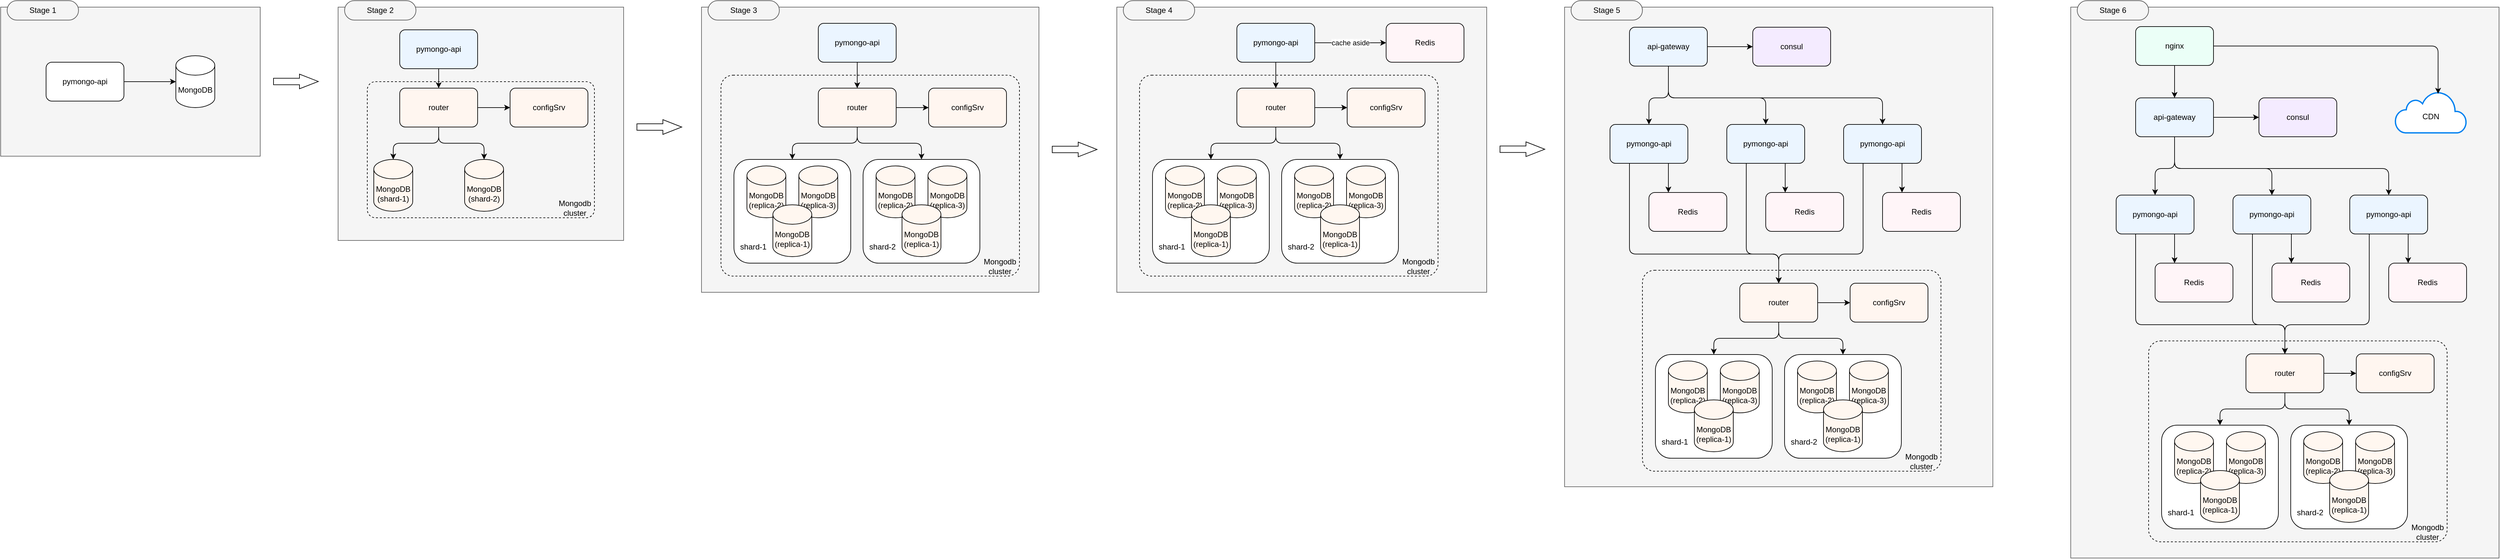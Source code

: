 <mxfile version="24.7.8">
  <diagram name="Page-1" id="-H_mtQnk-PTXWXPvYvuk">
    <mxGraphModel dx="2963" dy="1537" grid="1" gridSize="10" guides="1" tooltips="1" connect="1" arrows="1" fold="1" page="1" pageScale="1" pageWidth="1169" pageHeight="827" background="none" math="0" shadow="0">
      <root>
        <mxCell id="0" />
        <mxCell id="1" parent="0" />
        <mxCell id="tmj8_fCh5YOXHZqbkr7x-245" value="" style="rounded=0;whiteSpace=wrap;html=1;fillColor=#f5f5f5;strokeColor=#666666;fontColor=#333333;" vertex="1" parent="1">
          <mxGeometry x="2490" y="40" width="660" height="740" as="geometry" />
        </mxCell>
        <mxCell id="tmj8_fCh5YOXHZqbkr7x-21" value="" style="rounded=0;whiteSpace=wrap;html=1;fillColor=#f5f5f5;strokeColor=#666666;fontColor=#333333;" vertex="1" parent="1">
          <mxGeometry x="600" y="40" width="440" height="360" as="geometry" />
        </mxCell>
        <mxCell id="tmj8_fCh5YOXHZqbkr7x-121" value="" style="rounded=1;whiteSpace=wrap;html=1;fillColor=none;arcSize=6;dashed=1;" vertex="1" parent="1">
          <mxGeometry x="645" y="155" width="350" height="210" as="geometry" />
        </mxCell>
        <mxCell id="tmj8_fCh5YOXHZqbkr7x-106" value="" style="rounded=0;whiteSpace=wrap;html=1;fillColor=#f5f5f5;strokeColor=#666666;fontColor=#333333;" vertex="1" parent="1">
          <mxGeometry x="1800" y="40" width="570" height="440" as="geometry" />
        </mxCell>
        <mxCell id="tmj8_fCh5YOXHZqbkr7x-26" value="" style="rounded=0;whiteSpace=wrap;html=1;fillColor=#f5f5f5;strokeColor=#666666;fontColor=#333333;" vertex="1" parent="1">
          <mxGeometry x="1160" y="40" width="520" height="440" as="geometry" />
        </mxCell>
        <mxCell id="tmj8_fCh5YOXHZqbkr7x-22" value="Stage 2" style="rounded=1;whiteSpace=wrap;html=1;arcSize=50;fillColor=#f5f5f5;strokeColor=#595959;" vertex="1" parent="1">
          <mxGeometry x="610" y="30" width="110" height="30" as="geometry" />
        </mxCell>
        <mxCell id="tmj8_fCh5YOXHZqbkr7x-2" value="" style="rounded=0;whiteSpace=wrap;html=1;fillColor=#f5f5f5;strokeColor=#666666;fontColor=#333333;" vertex="1" parent="1">
          <mxGeometry x="80" y="40" width="400" height="230" as="geometry" />
        </mxCell>
        <mxCell id="tmj8_fCh5YOXHZqbkr7x-4" value="Stage 1" style="rounded=1;whiteSpace=wrap;html=1;arcSize=50;fillColor=#f5f5f5;strokeColor=#595959;" vertex="1" parent="1">
          <mxGeometry x="90" y="30" width="110" height="30" as="geometry" />
        </mxCell>
        <mxCell id="zA23MoTUsTF4_91t8viU-2" value="MongoDB" style="shape=cylinder3;whiteSpace=wrap;html=1;boundedLbl=1;backgroundOutline=1;size=15;" parent="1" vertex="1">
          <mxGeometry x="350" y="115" width="60" height="80" as="geometry" />
        </mxCell>
        <mxCell id="zA23MoTUsTF4_91t8viU-3" value="pymongo-api" style="rounded=1;whiteSpace=wrap;html=1;" parent="1" vertex="1">
          <mxGeometry x="150" y="125" width="120" height="60" as="geometry" />
        </mxCell>
        <mxCell id="zA23MoTUsTF4_91t8viU-4" style="edgeStyle=orthogonalEdgeStyle;rounded=0;orthogonalLoop=1;jettySize=auto;html=1;exitX=1;exitY=0.5;exitDx=0;exitDy=0;entryX=0;entryY=0.5;entryDx=0;entryDy=0;entryPerimeter=0;" parent="1" source="zA23MoTUsTF4_91t8viU-3" target="zA23MoTUsTF4_91t8viU-2" edge="1">
          <mxGeometry relative="1" as="geometry" />
        </mxCell>
        <mxCell id="tmj8_fCh5YOXHZqbkr7x-11" style="edgeStyle=orthogonalEdgeStyle;rounded=0;orthogonalLoop=1;jettySize=auto;html=1;exitX=1;exitY=0.5;exitDx=0;exitDy=0;entryX=0;entryY=0.5;entryDx=0;entryDy=0;entryPerimeter=0;" edge="1" parent="1" target="tmj8_fCh5YOXHZqbkr7x-9">
          <mxGeometry relative="1" as="geometry">
            <mxPoint x="780" y="165" as="sourcePoint" />
          </mxGeometry>
        </mxCell>
        <mxCell id="tmj8_fCh5YOXHZqbkr7x-12" value="" style="shape=flexArrow;endArrow=classic;html=1;rounded=0;endWidth=11.667;endSize=9.333;" edge="1" parent="1">
          <mxGeometry width="50" height="50" relative="1" as="geometry">
            <mxPoint x="500" y="154.69" as="sourcePoint" />
            <mxPoint x="570" y="154.69" as="targetPoint" />
          </mxGeometry>
        </mxCell>
        <mxCell id="tmj8_fCh5YOXHZqbkr7x-13" value="MongoDB (shard-1)" style="shape=cylinder3;whiteSpace=wrap;html=1;boundedLbl=1;backgroundOutline=1;size=15;fillColor=#fff7f0;" vertex="1" parent="1">
          <mxGeometry x="655" y="275" width="60" height="80" as="geometry" />
        </mxCell>
        <mxCell id="tmj8_fCh5YOXHZqbkr7x-18" style="edgeStyle=orthogonalEdgeStyle;rounded=0;orthogonalLoop=1;jettySize=auto;html=1;" edge="1" parent="1" source="tmj8_fCh5YOXHZqbkr7x-14">
          <mxGeometry relative="1" as="geometry">
            <mxPoint x="820.03" y="120" as="targetPoint" />
          </mxGeometry>
        </mxCell>
        <mxCell id="tmj8_fCh5YOXHZqbkr7x-15" value="MongoDB (shard-2)" style="shape=cylinder3;whiteSpace=wrap;html=1;boundedLbl=1;backgroundOutline=1;size=15;fillColor=#fff7f0;" vertex="1" parent="1">
          <mxGeometry x="795" y="275" width="60" height="80" as="geometry" />
        </mxCell>
        <mxCell id="tmj8_fCh5YOXHZqbkr7x-19" style="edgeStyle=orthogonalEdgeStyle;rounded=1;orthogonalLoop=1;jettySize=auto;html=1;curved=0;exitX=0.5;exitY=1;exitDx=0;exitDy=0;" edge="1" parent="1" source="tmj8_fCh5YOXHZqbkr7x-117" target="tmj8_fCh5YOXHZqbkr7x-13">
          <mxGeometry relative="1" as="geometry">
            <mxPoint x="755" y="225" as="sourcePoint" />
          </mxGeometry>
        </mxCell>
        <mxCell id="tmj8_fCh5YOXHZqbkr7x-20" style="edgeStyle=orthogonalEdgeStyle;rounded=1;orthogonalLoop=1;jettySize=auto;html=1;entryX=0.5;entryY=0;entryDx=0;entryDy=0;entryPerimeter=0;curved=0;exitX=0.5;exitY=1;exitDx=0;exitDy=0;" edge="1" parent="1" source="tmj8_fCh5YOXHZqbkr7x-117" target="tmj8_fCh5YOXHZqbkr7x-15">
          <mxGeometry relative="1" as="geometry">
            <mxPoint x="755" y="225" as="sourcePoint" />
          </mxGeometry>
        </mxCell>
        <mxCell id="tmj8_fCh5YOXHZqbkr7x-25" style="edgeStyle=orthogonalEdgeStyle;rounded=0;orthogonalLoop=1;jettySize=auto;html=1;exitX=1;exitY=0.5;exitDx=0;exitDy=0;entryX=0;entryY=0.5;entryDx=0;entryDy=0;entryPerimeter=0;" edge="1" parent="1" target="tmj8_fCh5YOXHZqbkr7x-23">
          <mxGeometry relative="1" as="geometry">
            <mxPoint x="325" y="385" as="sourcePoint" />
          </mxGeometry>
        </mxCell>
        <mxCell id="tmj8_fCh5YOXHZqbkr7x-27" value="Stage 3" style="rounded=1;whiteSpace=wrap;html=1;arcSize=50;fillColor=#f5f5f5;strokeColor=#595959;" vertex="1" parent="1">
          <mxGeometry x="1170" y="30" width="110" height="30" as="geometry" />
        </mxCell>
        <mxCell id="tmj8_fCh5YOXHZqbkr7x-35" value="" style="shape=flexArrow;endArrow=classic;html=1;rounded=0;endWidth=11.667;endSize=9.333;" edge="1" parent="1">
          <mxGeometry width="50" height="50" relative="1" as="geometry">
            <mxPoint x="1060" y="225" as="sourcePoint" />
            <mxPoint x="1130" y="225" as="targetPoint" />
          </mxGeometry>
        </mxCell>
        <mxCell id="tmj8_fCh5YOXHZqbkr7x-46" value="Stage 4" style="rounded=1;whiteSpace=wrap;html=1;arcSize=50;fillColor=#f5f5f5;strokeColor=#595959;" vertex="1" parent="1">
          <mxGeometry x="1810" y="30" width="110" height="30" as="geometry" />
        </mxCell>
        <mxCell id="tmj8_fCh5YOXHZqbkr7x-58" value="" style="shape=flexArrow;endArrow=classic;html=1;rounded=0;endWidth=11.667;endSize=9.333;" edge="1" parent="1">
          <mxGeometry width="50" height="50" relative="1" as="geometry">
            <mxPoint x="1700" y="259.6" as="sourcePoint" />
            <mxPoint x="1770" y="259.6" as="targetPoint" />
          </mxGeometry>
        </mxCell>
        <mxCell id="tmj8_fCh5YOXHZqbkr7x-119" style="edgeStyle=orthogonalEdgeStyle;rounded=0;orthogonalLoop=1;jettySize=auto;html=1;entryX=0.5;entryY=0;entryDx=0;entryDy=0;" edge="1" parent="1" source="tmj8_fCh5YOXHZqbkr7x-114" target="tmj8_fCh5YOXHZqbkr7x-117">
          <mxGeometry relative="1" as="geometry" />
        </mxCell>
        <mxCell id="tmj8_fCh5YOXHZqbkr7x-114" value="pymongo-api" style="rounded=1;whiteSpace=wrap;html=1;fillColor=#ebf5ff;arcSize=14;" vertex="1" parent="1">
          <mxGeometry x="695" y="75" width="120" height="60" as="geometry" />
        </mxCell>
        <mxCell id="tmj8_fCh5YOXHZqbkr7x-120" style="edgeStyle=orthogonalEdgeStyle;rounded=0;orthogonalLoop=1;jettySize=auto;html=1;entryX=0;entryY=0.5;entryDx=0;entryDy=0;" edge="1" parent="1" source="tmj8_fCh5YOXHZqbkr7x-117" target="tmj8_fCh5YOXHZqbkr7x-118">
          <mxGeometry relative="1" as="geometry" />
        </mxCell>
        <mxCell id="tmj8_fCh5YOXHZqbkr7x-117" value="router" style="rounded=1;whiteSpace=wrap;html=1;fillColor=#fff6f0;arcSize=14;" vertex="1" parent="1">
          <mxGeometry x="695" y="165" width="120" height="60" as="geometry" />
        </mxCell>
        <mxCell id="tmj8_fCh5YOXHZqbkr7x-118" value="configSrv" style="rounded=1;whiteSpace=wrap;html=1;fillColor=#fff6f0;arcSize=14;" vertex="1" parent="1">
          <mxGeometry x="865" y="165" width="120" height="60" as="geometry" />
        </mxCell>
        <mxCell id="tmj8_fCh5YOXHZqbkr7x-122" value="Mongodb cluster" style="text;html=1;align=center;verticalAlign=middle;whiteSpace=wrap;rounded=0;" vertex="1" parent="1">
          <mxGeometry x="935" y="335" width="60" height="30" as="geometry" />
        </mxCell>
        <mxCell id="tmj8_fCh5YOXHZqbkr7x-123" value="" style="rounded=1;whiteSpace=wrap;html=1;fillColor=none;arcSize=6;dashed=1;" vertex="1" parent="1">
          <mxGeometry x="1190" y="145" width="460" height="310" as="geometry" />
        </mxCell>
        <mxCell id="tmj8_fCh5YOXHZqbkr7x-126" style="edgeStyle=orthogonalEdgeStyle;rounded=1;orthogonalLoop=1;jettySize=auto;html=1;curved=0;exitX=0.5;exitY=1;exitDx=0;exitDy=0;entryX=0.5;entryY=0;entryDx=0;entryDy=0;" edge="1" parent="1" source="tmj8_fCh5YOXHZqbkr7x-131" target="tmj8_fCh5YOXHZqbkr7x-163">
          <mxGeometry relative="1" as="geometry">
            <mxPoint x="1400" y="225" as="sourcePoint" />
            <mxPoint x="1330.04" y="275" as="targetPoint" />
          </mxGeometry>
        </mxCell>
        <mxCell id="tmj8_fCh5YOXHZqbkr7x-127" style="edgeStyle=orthogonalEdgeStyle;rounded=1;orthogonalLoop=1;jettySize=auto;html=1;entryX=0.5;entryY=0;entryDx=0;entryDy=0;curved=0;exitX=0.5;exitY=1;exitDx=0;exitDy=0;" edge="1" parent="1" source="tmj8_fCh5YOXHZqbkr7x-131" target="tmj8_fCh5YOXHZqbkr7x-157">
          <mxGeometry relative="1" as="geometry">
            <mxPoint x="1400" y="225" as="sourcePoint" />
            <mxPoint x="1470" y="275" as="targetPoint" />
          </mxGeometry>
        </mxCell>
        <mxCell id="tmj8_fCh5YOXHZqbkr7x-128" style="edgeStyle=orthogonalEdgeStyle;rounded=0;orthogonalLoop=1;jettySize=auto;html=1;entryX=0.5;entryY=0;entryDx=0;entryDy=0;" edge="1" parent="1" source="tmj8_fCh5YOXHZqbkr7x-129" target="tmj8_fCh5YOXHZqbkr7x-131">
          <mxGeometry relative="1" as="geometry" />
        </mxCell>
        <mxCell id="tmj8_fCh5YOXHZqbkr7x-129" value="pymongo-api" style="rounded=1;whiteSpace=wrap;html=1;fillColor=#ebf5ff;arcSize=14;" vertex="1" parent="1">
          <mxGeometry x="1340" y="65" width="120" height="60" as="geometry" />
        </mxCell>
        <mxCell id="tmj8_fCh5YOXHZqbkr7x-130" style="edgeStyle=orthogonalEdgeStyle;rounded=0;orthogonalLoop=1;jettySize=auto;html=1;entryX=0;entryY=0.5;entryDx=0;entryDy=0;" edge="1" parent="1" source="tmj8_fCh5YOXHZqbkr7x-131" target="tmj8_fCh5YOXHZqbkr7x-132">
          <mxGeometry relative="1" as="geometry" />
        </mxCell>
        <mxCell id="tmj8_fCh5YOXHZqbkr7x-131" value="router" style="rounded=1;whiteSpace=wrap;html=1;fillColor=#fff6f0;arcSize=14;" vertex="1" parent="1">
          <mxGeometry x="1340" y="165" width="120" height="60" as="geometry" />
        </mxCell>
        <mxCell id="tmj8_fCh5YOXHZqbkr7x-132" value="configSrv" style="rounded=1;whiteSpace=wrap;html=1;fillColor=#fff6f0;arcSize=14;" vertex="1" parent="1">
          <mxGeometry x="1510" y="165" width="120" height="60" as="geometry" />
        </mxCell>
        <mxCell id="tmj8_fCh5YOXHZqbkr7x-133" value="Mongodb cluster" style="text;html=1;align=center;verticalAlign=middle;whiteSpace=wrap;rounded=0;" vertex="1" parent="1">
          <mxGeometry x="1590" y="425" width="60" height="30" as="geometry" />
        </mxCell>
        <mxCell id="tmj8_fCh5YOXHZqbkr7x-156" value="" style="group" vertex="1" connectable="0" parent="1">
          <mxGeometry x="1409" y="275" width="180" height="160" as="geometry" />
        </mxCell>
        <mxCell id="tmj8_fCh5YOXHZqbkr7x-157" value="" style="rounded=1;whiteSpace=wrap;html=1;" vertex="1" parent="tmj8_fCh5YOXHZqbkr7x-156">
          <mxGeometry width="180" height="160" as="geometry" />
        </mxCell>
        <mxCell id="tmj8_fCh5YOXHZqbkr7x-158" value="MongoDB&lt;div&gt;(replica-3)&lt;/div&gt;" style="shape=cylinder3;whiteSpace=wrap;html=1;boundedLbl=1;backgroundOutline=1;size=15;fillColor=#fff7f0;" vertex="1" parent="tmj8_fCh5YOXHZqbkr7x-156">
          <mxGeometry x="100" y="10" width="60" height="80" as="geometry" />
        </mxCell>
        <mxCell id="tmj8_fCh5YOXHZqbkr7x-159" value="MongoDB&lt;div&gt;(replica-2)&lt;/div&gt;" style="shape=cylinder3;whiteSpace=wrap;html=1;boundedLbl=1;backgroundOutline=1;size=15;fillColor=#fff7f0;" vertex="1" parent="tmj8_fCh5YOXHZqbkr7x-156">
          <mxGeometry x="20" y="10" width="60" height="80" as="geometry" />
        </mxCell>
        <mxCell id="tmj8_fCh5YOXHZqbkr7x-160" value="MongoDB&lt;div&gt;(replica-1)&lt;/div&gt;" style="shape=cylinder3;whiteSpace=wrap;html=1;boundedLbl=1;backgroundOutline=1;size=15;fillColor=#fff7f0;" vertex="1" parent="tmj8_fCh5YOXHZqbkr7x-156">
          <mxGeometry x="60" y="70" width="60" height="80" as="geometry" />
        </mxCell>
        <mxCell id="tmj8_fCh5YOXHZqbkr7x-161" value="shard-2" style="text;html=1;align=center;verticalAlign=middle;whiteSpace=wrap;rounded=0;" vertex="1" parent="tmj8_fCh5YOXHZqbkr7x-156">
          <mxGeometry y="120" width="60" height="30" as="geometry" />
        </mxCell>
        <mxCell id="tmj8_fCh5YOXHZqbkr7x-162" value="" style="group" vertex="1" connectable="0" parent="1">
          <mxGeometry x="1210" y="275" width="180" height="160" as="geometry" />
        </mxCell>
        <mxCell id="tmj8_fCh5YOXHZqbkr7x-163" value="" style="rounded=1;whiteSpace=wrap;html=1;" vertex="1" parent="tmj8_fCh5YOXHZqbkr7x-162">
          <mxGeometry width="180" height="160" as="geometry" />
        </mxCell>
        <mxCell id="tmj8_fCh5YOXHZqbkr7x-164" value="MongoDB&lt;div&gt;(replica-3)&lt;/div&gt;" style="shape=cylinder3;whiteSpace=wrap;html=1;boundedLbl=1;backgroundOutline=1;size=15;fillColor=#fff7f0;" vertex="1" parent="tmj8_fCh5YOXHZqbkr7x-162">
          <mxGeometry x="100" y="10" width="60" height="80" as="geometry" />
        </mxCell>
        <mxCell id="tmj8_fCh5YOXHZqbkr7x-165" value="MongoDB&lt;div&gt;(replica-2)&lt;/div&gt;" style="shape=cylinder3;whiteSpace=wrap;html=1;boundedLbl=1;backgroundOutline=1;size=15;fillColor=#fff7f0;" vertex="1" parent="tmj8_fCh5YOXHZqbkr7x-162">
          <mxGeometry x="20" y="10" width="60" height="80" as="geometry" />
        </mxCell>
        <mxCell id="tmj8_fCh5YOXHZqbkr7x-166" value="MongoDB&lt;div&gt;(replica-1)&lt;/div&gt;" style="shape=cylinder3;whiteSpace=wrap;html=1;boundedLbl=1;backgroundOutline=1;size=15;fillColor=#fff7f0;" vertex="1" parent="tmj8_fCh5YOXHZqbkr7x-162">
          <mxGeometry x="60" y="70" width="60" height="80" as="geometry" />
        </mxCell>
        <mxCell id="tmj8_fCh5YOXHZqbkr7x-167" value="shard-1" style="text;html=1;align=center;verticalAlign=middle;whiteSpace=wrap;rounded=0;" vertex="1" parent="tmj8_fCh5YOXHZqbkr7x-162">
          <mxGeometry y="120" width="60" height="30" as="geometry" />
        </mxCell>
        <mxCell id="tmj8_fCh5YOXHZqbkr7x-173" value="" style="rounded=1;whiteSpace=wrap;html=1;fillColor=none;arcSize=6;dashed=1;" vertex="1" parent="1">
          <mxGeometry x="1835" y="145" width="460" height="310" as="geometry" />
        </mxCell>
        <mxCell id="tmj8_fCh5YOXHZqbkr7x-174" style="edgeStyle=orthogonalEdgeStyle;rounded=1;orthogonalLoop=1;jettySize=auto;html=1;curved=0;exitX=0.5;exitY=1;exitDx=0;exitDy=0;entryX=0.5;entryY=0;entryDx=0;entryDy=0;" edge="1" parent="1" source="tmj8_fCh5YOXHZqbkr7x-179" target="tmj8_fCh5YOXHZqbkr7x-189">
          <mxGeometry relative="1" as="geometry">
            <mxPoint x="2045" y="225" as="sourcePoint" />
            <mxPoint x="1975.04" y="275" as="targetPoint" />
          </mxGeometry>
        </mxCell>
        <mxCell id="tmj8_fCh5YOXHZqbkr7x-175" style="edgeStyle=orthogonalEdgeStyle;rounded=1;orthogonalLoop=1;jettySize=auto;html=1;entryX=0.5;entryY=0;entryDx=0;entryDy=0;curved=0;exitX=0.5;exitY=1;exitDx=0;exitDy=0;" edge="1" parent="1" source="tmj8_fCh5YOXHZqbkr7x-179" target="tmj8_fCh5YOXHZqbkr7x-183">
          <mxGeometry relative="1" as="geometry">
            <mxPoint x="2045" y="225" as="sourcePoint" />
            <mxPoint x="2115" y="275" as="targetPoint" />
          </mxGeometry>
        </mxCell>
        <mxCell id="tmj8_fCh5YOXHZqbkr7x-176" style="edgeStyle=orthogonalEdgeStyle;rounded=0;orthogonalLoop=1;jettySize=auto;html=1;entryX=0.5;entryY=0;entryDx=0;entryDy=0;" edge="1" parent="1" source="tmj8_fCh5YOXHZqbkr7x-177" target="tmj8_fCh5YOXHZqbkr7x-179">
          <mxGeometry relative="1" as="geometry" />
        </mxCell>
        <mxCell id="tmj8_fCh5YOXHZqbkr7x-177" value="pymongo-api" style="rounded=1;whiteSpace=wrap;html=1;fillColor=#ebf5ff;arcSize=14;" vertex="1" parent="1">
          <mxGeometry x="1985" y="65" width="120" height="60" as="geometry" />
        </mxCell>
        <mxCell id="tmj8_fCh5YOXHZqbkr7x-178" style="edgeStyle=orthogonalEdgeStyle;rounded=0;orthogonalLoop=1;jettySize=auto;html=1;entryX=0;entryY=0.5;entryDx=0;entryDy=0;" edge="1" parent="1" source="tmj8_fCh5YOXHZqbkr7x-179" target="tmj8_fCh5YOXHZqbkr7x-180">
          <mxGeometry relative="1" as="geometry" />
        </mxCell>
        <mxCell id="tmj8_fCh5YOXHZqbkr7x-179" value="router" style="rounded=1;whiteSpace=wrap;html=1;fillColor=#fff6f0;arcSize=14;" vertex="1" parent="1">
          <mxGeometry x="1985" y="165" width="120" height="60" as="geometry" />
        </mxCell>
        <mxCell id="tmj8_fCh5YOXHZqbkr7x-180" value="configSrv" style="rounded=1;whiteSpace=wrap;html=1;fillColor=#fff6f0;arcSize=14;" vertex="1" parent="1">
          <mxGeometry x="2155" y="165" width="120" height="60" as="geometry" />
        </mxCell>
        <mxCell id="tmj8_fCh5YOXHZqbkr7x-181" value="Mongodb cluster" style="text;html=1;align=center;verticalAlign=middle;whiteSpace=wrap;rounded=0;" vertex="1" parent="1">
          <mxGeometry x="2235" y="425" width="60" height="30" as="geometry" />
        </mxCell>
        <mxCell id="tmj8_fCh5YOXHZqbkr7x-182" value="" style="group" vertex="1" connectable="0" parent="1">
          <mxGeometry x="2054" y="275" width="180" height="160" as="geometry" />
        </mxCell>
        <mxCell id="tmj8_fCh5YOXHZqbkr7x-183" value="" style="rounded=1;whiteSpace=wrap;html=1;" vertex="1" parent="tmj8_fCh5YOXHZqbkr7x-182">
          <mxGeometry width="180" height="160" as="geometry" />
        </mxCell>
        <mxCell id="tmj8_fCh5YOXHZqbkr7x-184" value="MongoDB&lt;div&gt;(replica-3)&lt;/div&gt;" style="shape=cylinder3;whiteSpace=wrap;html=1;boundedLbl=1;backgroundOutline=1;size=15;fillColor=#fff7f0;" vertex="1" parent="tmj8_fCh5YOXHZqbkr7x-182">
          <mxGeometry x="100" y="10" width="60" height="80" as="geometry" />
        </mxCell>
        <mxCell id="tmj8_fCh5YOXHZqbkr7x-185" value="MongoDB&lt;div&gt;(replica-2)&lt;/div&gt;" style="shape=cylinder3;whiteSpace=wrap;html=1;boundedLbl=1;backgroundOutline=1;size=15;fillColor=#fff7f0;" vertex="1" parent="tmj8_fCh5YOXHZqbkr7x-182">
          <mxGeometry x="20" y="10" width="60" height="80" as="geometry" />
        </mxCell>
        <mxCell id="tmj8_fCh5YOXHZqbkr7x-186" value="MongoDB&lt;div&gt;(replica-1)&lt;/div&gt;" style="shape=cylinder3;whiteSpace=wrap;html=1;boundedLbl=1;backgroundOutline=1;size=15;fillColor=#fff7f0;" vertex="1" parent="tmj8_fCh5YOXHZqbkr7x-182">
          <mxGeometry x="60" y="70" width="60" height="80" as="geometry" />
        </mxCell>
        <mxCell id="tmj8_fCh5YOXHZqbkr7x-187" value="shard-2" style="text;html=1;align=center;verticalAlign=middle;whiteSpace=wrap;rounded=0;" vertex="1" parent="tmj8_fCh5YOXHZqbkr7x-182">
          <mxGeometry y="120" width="60" height="30" as="geometry" />
        </mxCell>
        <mxCell id="tmj8_fCh5YOXHZqbkr7x-188" value="" style="group" vertex="1" connectable="0" parent="1">
          <mxGeometry x="1855" y="275" width="180" height="160" as="geometry" />
        </mxCell>
        <mxCell id="tmj8_fCh5YOXHZqbkr7x-189" value="" style="rounded=1;whiteSpace=wrap;html=1;" vertex="1" parent="tmj8_fCh5YOXHZqbkr7x-188">
          <mxGeometry width="180" height="160" as="geometry" />
        </mxCell>
        <mxCell id="tmj8_fCh5YOXHZqbkr7x-190" value="MongoDB&lt;div&gt;(replica-3)&lt;/div&gt;" style="shape=cylinder3;whiteSpace=wrap;html=1;boundedLbl=1;backgroundOutline=1;size=15;fillColor=#fff7f0;" vertex="1" parent="tmj8_fCh5YOXHZqbkr7x-188">
          <mxGeometry x="100" y="10" width="60" height="80" as="geometry" />
        </mxCell>
        <mxCell id="tmj8_fCh5YOXHZqbkr7x-191" value="MongoDB&lt;div&gt;(replica-2)&lt;/div&gt;" style="shape=cylinder3;whiteSpace=wrap;html=1;boundedLbl=1;backgroundOutline=1;size=15;fillColor=#fff7f0;" vertex="1" parent="tmj8_fCh5YOXHZqbkr7x-188">
          <mxGeometry x="20" y="10" width="60" height="80" as="geometry" />
        </mxCell>
        <mxCell id="tmj8_fCh5YOXHZqbkr7x-192" value="MongoDB&lt;div&gt;(replica-1)&lt;/div&gt;" style="shape=cylinder3;whiteSpace=wrap;html=1;boundedLbl=1;backgroundOutline=1;size=15;fillColor=#fff7f0;" vertex="1" parent="tmj8_fCh5YOXHZqbkr7x-188">
          <mxGeometry x="60" y="70" width="60" height="80" as="geometry" />
        </mxCell>
        <mxCell id="tmj8_fCh5YOXHZqbkr7x-193" value="shard-1" style="text;html=1;align=center;verticalAlign=middle;whiteSpace=wrap;rounded=0;" vertex="1" parent="tmj8_fCh5YOXHZqbkr7x-188">
          <mxGeometry y="120" width="60" height="30" as="geometry" />
        </mxCell>
        <mxCell id="tmj8_fCh5YOXHZqbkr7x-194" value="cache aside" style="edgeStyle=orthogonalEdgeStyle;rounded=0;orthogonalLoop=1;jettySize=auto;html=1;entryX=0;entryY=0.5;entryDx=0;entryDy=0;exitX=1;exitY=0.5;exitDx=0;exitDy=0;" edge="1" parent="1" target="tmj8_fCh5YOXHZqbkr7x-195" source="tmj8_fCh5YOXHZqbkr7x-177">
          <mxGeometry relative="1" as="geometry">
            <mxPoint x="2105" y="95" as="sourcePoint" />
            <mxPoint as="offset" />
          </mxGeometry>
        </mxCell>
        <mxCell id="tmj8_fCh5YOXHZqbkr7x-195" value="Redis" style="rounded=1;whiteSpace=wrap;html=1;fillColor=#fff5f8;" vertex="1" parent="1">
          <mxGeometry x="2215" y="65" width="120" height="60" as="geometry" />
        </mxCell>
        <mxCell id="tmj8_fCh5YOXHZqbkr7x-198" value="" style="rounded=1;whiteSpace=wrap;html=1;fillColor=none;arcSize=6;dashed=1;" vertex="1" parent="1">
          <mxGeometry x="2610" y="446" width="460" height="310" as="geometry" />
        </mxCell>
        <mxCell id="tmj8_fCh5YOXHZqbkr7x-199" style="edgeStyle=orthogonalEdgeStyle;rounded=1;orthogonalLoop=1;jettySize=auto;html=1;curved=0;exitX=0.5;exitY=1;exitDx=0;exitDy=0;entryX=0.5;entryY=0;entryDx=0;entryDy=0;" edge="1" parent="1" source="tmj8_fCh5YOXHZqbkr7x-204" target="tmj8_fCh5YOXHZqbkr7x-214">
          <mxGeometry relative="1" as="geometry">
            <mxPoint x="2820" y="526" as="sourcePoint" />
            <mxPoint x="2750.04" y="576" as="targetPoint" />
          </mxGeometry>
        </mxCell>
        <mxCell id="tmj8_fCh5YOXHZqbkr7x-200" style="edgeStyle=orthogonalEdgeStyle;rounded=1;orthogonalLoop=1;jettySize=auto;html=1;entryX=0.5;entryY=0;entryDx=0;entryDy=0;curved=0;exitX=0.5;exitY=1;exitDx=0;exitDy=0;" edge="1" parent="1" source="tmj8_fCh5YOXHZqbkr7x-204" target="tmj8_fCh5YOXHZqbkr7x-208">
          <mxGeometry relative="1" as="geometry">
            <mxPoint x="2820" y="526" as="sourcePoint" />
            <mxPoint x="2890" y="576" as="targetPoint" />
          </mxGeometry>
        </mxCell>
        <mxCell id="tmj8_fCh5YOXHZqbkr7x-203" style="edgeStyle=orthogonalEdgeStyle;rounded=0;orthogonalLoop=1;jettySize=auto;html=1;entryX=0;entryY=0.5;entryDx=0;entryDy=0;" edge="1" parent="1" source="tmj8_fCh5YOXHZqbkr7x-204" target="tmj8_fCh5YOXHZqbkr7x-205">
          <mxGeometry relative="1" as="geometry" />
        </mxCell>
        <mxCell id="tmj8_fCh5YOXHZqbkr7x-204" value="router" style="rounded=1;whiteSpace=wrap;html=1;fillColor=#fff6f0;arcSize=14;" vertex="1" parent="1">
          <mxGeometry x="2760" y="466" width="120" height="60" as="geometry" />
        </mxCell>
        <mxCell id="tmj8_fCh5YOXHZqbkr7x-205" value="configSrv" style="rounded=1;whiteSpace=wrap;html=1;fillColor=#fff6f0;arcSize=14;" vertex="1" parent="1">
          <mxGeometry x="2930" y="466" width="120" height="60" as="geometry" />
        </mxCell>
        <mxCell id="tmj8_fCh5YOXHZqbkr7x-206" value="Mongodb cluster" style="text;html=1;align=center;verticalAlign=middle;whiteSpace=wrap;rounded=0;" vertex="1" parent="1">
          <mxGeometry x="3010" y="726" width="60" height="30" as="geometry" />
        </mxCell>
        <mxCell id="tmj8_fCh5YOXHZqbkr7x-207" value="" style="group" vertex="1" connectable="0" parent="1">
          <mxGeometry x="2829" y="576" width="180" height="160" as="geometry" />
        </mxCell>
        <mxCell id="tmj8_fCh5YOXHZqbkr7x-208" value="" style="rounded=1;whiteSpace=wrap;html=1;" vertex="1" parent="tmj8_fCh5YOXHZqbkr7x-207">
          <mxGeometry width="180" height="160" as="geometry" />
        </mxCell>
        <mxCell id="tmj8_fCh5YOXHZqbkr7x-209" value="MongoDB&lt;div&gt;(replica-3)&lt;/div&gt;" style="shape=cylinder3;whiteSpace=wrap;html=1;boundedLbl=1;backgroundOutline=1;size=15;fillColor=#fff7f0;" vertex="1" parent="tmj8_fCh5YOXHZqbkr7x-207">
          <mxGeometry x="100" y="10" width="60" height="80" as="geometry" />
        </mxCell>
        <mxCell id="tmj8_fCh5YOXHZqbkr7x-210" value="MongoDB&lt;div&gt;(replica-2)&lt;/div&gt;" style="shape=cylinder3;whiteSpace=wrap;html=1;boundedLbl=1;backgroundOutline=1;size=15;fillColor=#fff7f0;" vertex="1" parent="tmj8_fCh5YOXHZqbkr7x-207">
          <mxGeometry x="20" y="10" width="60" height="80" as="geometry" />
        </mxCell>
        <mxCell id="tmj8_fCh5YOXHZqbkr7x-211" value="MongoDB&lt;div&gt;(replica-1)&lt;/div&gt;" style="shape=cylinder3;whiteSpace=wrap;html=1;boundedLbl=1;backgroundOutline=1;size=15;fillColor=#fff7f0;" vertex="1" parent="tmj8_fCh5YOXHZqbkr7x-207">
          <mxGeometry x="60" y="70" width="60" height="80" as="geometry" />
        </mxCell>
        <mxCell id="tmj8_fCh5YOXHZqbkr7x-212" value="shard-2" style="text;html=1;align=center;verticalAlign=middle;whiteSpace=wrap;rounded=0;" vertex="1" parent="tmj8_fCh5YOXHZqbkr7x-207">
          <mxGeometry y="120" width="60" height="30" as="geometry" />
        </mxCell>
        <mxCell id="tmj8_fCh5YOXHZqbkr7x-213" value="" style="group" vertex="1" connectable="0" parent="1">
          <mxGeometry x="2630" y="576" width="180" height="160" as="geometry" />
        </mxCell>
        <mxCell id="tmj8_fCh5YOXHZqbkr7x-214" value="" style="rounded=1;whiteSpace=wrap;html=1;" vertex="1" parent="tmj8_fCh5YOXHZqbkr7x-213">
          <mxGeometry width="180" height="160" as="geometry" />
        </mxCell>
        <mxCell id="tmj8_fCh5YOXHZqbkr7x-215" value="MongoDB&lt;div&gt;(replica-3)&lt;/div&gt;" style="shape=cylinder3;whiteSpace=wrap;html=1;boundedLbl=1;backgroundOutline=1;size=15;fillColor=#fff7f0;" vertex="1" parent="tmj8_fCh5YOXHZqbkr7x-213">
          <mxGeometry x="100" y="10" width="60" height="80" as="geometry" />
        </mxCell>
        <mxCell id="tmj8_fCh5YOXHZqbkr7x-216" value="MongoDB&lt;div&gt;(replica-2)&lt;/div&gt;" style="shape=cylinder3;whiteSpace=wrap;html=1;boundedLbl=1;backgroundOutline=1;size=15;fillColor=#fff7f0;" vertex="1" parent="tmj8_fCh5YOXHZqbkr7x-213">
          <mxGeometry x="20" y="10" width="60" height="80" as="geometry" />
        </mxCell>
        <mxCell id="tmj8_fCh5YOXHZqbkr7x-217" value="MongoDB&lt;div&gt;(replica-1)&lt;/div&gt;" style="shape=cylinder3;whiteSpace=wrap;html=1;boundedLbl=1;backgroundOutline=1;size=15;fillColor=#fff7f0;" vertex="1" parent="tmj8_fCh5YOXHZqbkr7x-213">
          <mxGeometry x="60" y="70" width="60" height="80" as="geometry" />
        </mxCell>
        <mxCell id="tmj8_fCh5YOXHZqbkr7x-218" value="shard-1" style="text;html=1;align=center;verticalAlign=middle;whiteSpace=wrap;rounded=0;" vertex="1" parent="tmj8_fCh5YOXHZqbkr7x-213">
          <mxGeometry y="120" width="60" height="30" as="geometry" />
        </mxCell>
        <mxCell id="tmj8_fCh5YOXHZqbkr7x-230" style="edgeStyle=orthogonalEdgeStyle;rounded=1;orthogonalLoop=1;jettySize=auto;html=1;exitX=0.25;exitY=1;exitDx=0;exitDy=0;entryX=0.5;entryY=0;entryDx=0;entryDy=0;curved=0;" edge="1" parent="1" source="tmj8_fCh5YOXHZqbkr7x-224" target="tmj8_fCh5YOXHZqbkr7x-204">
          <mxGeometry relative="1" as="geometry">
            <Array as="points">
              <mxPoint x="2950" y="421" />
              <mxPoint x="2820" y="421" />
            </Array>
          </mxGeometry>
        </mxCell>
        <mxCell id="tmj8_fCh5YOXHZqbkr7x-224" value="pymongo-api" style="rounded=1;whiteSpace=wrap;html=1;fillColor=#ebf5ff;arcSize=14;" vertex="1" parent="1">
          <mxGeometry x="2920" y="221" width="120" height="60" as="geometry" />
        </mxCell>
        <mxCell id="tmj8_fCh5YOXHZqbkr7x-225" value="" style="edgeStyle=orthogonalEdgeStyle;rounded=1;orthogonalLoop=1;jettySize=auto;html=1;entryX=0.25;entryY=0;entryDx=0;entryDy=0;exitX=0.75;exitY=1;exitDx=0;exitDy=0;curved=0;" edge="1" parent="1" source="tmj8_fCh5YOXHZqbkr7x-224" target="tmj8_fCh5YOXHZqbkr7x-226">
          <mxGeometry relative="1" as="geometry">
            <mxPoint x="2830" y="336" as="sourcePoint" />
            <mxPoint as="offset" />
          </mxGeometry>
        </mxCell>
        <mxCell id="tmj8_fCh5YOXHZqbkr7x-226" value="Redis" style="rounded=1;whiteSpace=wrap;html=1;fillColor=#fff5f8;" vertex="1" parent="1">
          <mxGeometry x="2980" y="326" width="120" height="60" as="geometry" />
        </mxCell>
        <mxCell id="tmj8_fCh5YOXHZqbkr7x-232" style="edgeStyle=orthogonalEdgeStyle;rounded=1;orthogonalLoop=1;jettySize=auto;html=1;exitX=0.75;exitY=1;exitDx=0;exitDy=0;entryX=0.25;entryY=0;entryDx=0;entryDy=0;curved=0;" edge="1" parent="1" source="tmj8_fCh5YOXHZqbkr7x-227" target="tmj8_fCh5YOXHZqbkr7x-231">
          <mxGeometry relative="1" as="geometry" />
        </mxCell>
        <mxCell id="tmj8_fCh5YOXHZqbkr7x-233" style="edgeStyle=orthogonalEdgeStyle;rounded=1;orthogonalLoop=1;jettySize=auto;html=1;entryX=0.5;entryY=0;entryDx=0;entryDy=0;exitX=0.25;exitY=1;exitDx=0;exitDy=0;curved=0;" edge="1" parent="1" source="tmj8_fCh5YOXHZqbkr7x-227" target="tmj8_fCh5YOXHZqbkr7x-204">
          <mxGeometry relative="1" as="geometry">
            <Array as="points">
              <mxPoint x="2590" y="421" />
              <mxPoint x="2820" y="421" />
            </Array>
          </mxGeometry>
        </mxCell>
        <mxCell id="tmj8_fCh5YOXHZqbkr7x-227" value="pymongo-api" style="rounded=1;whiteSpace=wrap;html=1;fillColor=#ebf5ff;arcSize=14;" vertex="1" parent="1">
          <mxGeometry x="2560" y="221" width="120" height="60" as="geometry" />
        </mxCell>
        <mxCell id="tmj8_fCh5YOXHZqbkr7x-238" style="edgeStyle=orthogonalEdgeStyle;rounded=1;orthogonalLoop=1;jettySize=auto;html=1;entryX=0.5;entryY=0;entryDx=0;entryDy=0;exitX=0.5;exitY=1;exitDx=0;exitDy=0;curved=0;" edge="1" parent="1" source="tmj8_fCh5YOXHZqbkr7x-228" target="tmj8_fCh5YOXHZqbkr7x-227">
          <mxGeometry relative="1" as="geometry">
            <Array as="points">
              <mxPoint x="2650" y="180" />
              <mxPoint x="2620" y="180" />
            </Array>
          </mxGeometry>
        </mxCell>
        <mxCell id="tmj8_fCh5YOXHZqbkr7x-239" style="edgeStyle=orthogonalEdgeStyle;rounded=1;orthogonalLoop=1;jettySize=auto;html=1;entryX=0.5;entryY=0;entryDx=0;entryDy=0;exitX=0.5;exitY=1;exitDx=0;exitDy=0;curved=0;" edge="1" parent="1" source="tmj8_fCh5YOXHZqbkr7x-228" target="tmj8_fCh5YOXHZqbkr7x-229">
          <mxGeometry relative="1" as="geometry">
            <Array as="points">
              <mxPoint x="2650" y="180" />
              <mxPoint x="2800" y="180" />
            </Array>
          </mxGeometry>
        </mxCell>
        <mxCell id="tmj8_fCh5YOXHZqbkr7x-240" style="edgeStyle=orthogonalEdgeStyle;rounded=1;orthogonalLoop=1;jettySize=auto;html=1;entryX=0.5;entryY=0;entryDx=0;entryDy=0;exitX=0.5;exitY=1;exitDx=0;exitDy=0;curved=0;" edge="1" parent="1" source="tmj8_fCh5YOXHZqbkr7x-228" target="tmj8_fCh5YOXHZqbkr7x-224">
          <mxGeometry relative="1" as="geometry">
            <Array as="points">
              <mxPoint x="2650" y="180" />
              <mxPoint x="2980" y="180" />
            </Array>
          </mxGeometry>
        </mxCell>
        <mxCell id="tmj8_fCh5YOXHZqbkr7x-241" style="edgeStyle=orthogonalEdgeStyle;rounded=0;orthogonalLoop=1;jettySize=auto;html=1;entryX=0;entryY=0.5;entryDx=0;entryDy=0;" edge="1" parent="1" source="tmj8_fCh5YOXHZqbkr7x-228" target="tmj8_fCh5YOXHZqbkr7x-242">
          <mxGeometry relative="1" as="geometry">
            <mxPoint x="2780.0" y="101" as="targetPoint" />
          </mxGeometry>
        </mxCell>
        <mxCell id="tmj8_fCh5YOXHZqbkr7x-228" value="api-gateway" style="rounded=1;whiteSpace=wrap;html=1;fillColor=#ebf5ff;arcSize=14;" vertex="1" parent="1">
          <mxGeometry x="2590" y="71" width="120" height="60" as="geometry" />
        </mxCell>
        <mxCell id="tmj8_fCh5YOXHZqbkr7x-235" style="edgeStyle=orthogonalEdgeStyle;rounded=1;orthogonalLoop=1;jettySize=auto;html=1;exitX=0.75;exitY=1;exitDx=0;exitDy=0;entryX=0.25;entryY=0;entryDx=0;entryDy=0;curved=0;" edge="1" parent="1" source="tmj8_fCh5YOXHZqbkr7x-229" target="tmj8_fCh5YOXHZqbkr7x-234">
          <mxGeometry relative="1" as="geometry" />
        </mxCell>
        <mxCell id="tmj8_fCh5YOXHZqbkr7x-236" style="edgeStyle=orthogonalEdgeStyle;rounded=1;orthogonalLoop=1;jettySize=auto;html=1;exitX=0.25;exitY=1;exitDx=0;exitDy=0;entryX=0.5;entryY=0;entryDx=0;entryDy=0;curved=0;" edge="1" parent="1" source="tmj8_fCh5YOXHZqbkr7x-229" target="tmj8_fCh5YOXHZqbkr7x-204">
          <mxGeometry relative="1" as="geometry">
            <Array as="points">
              <mxPoint x="2770" y="421" />
              <mxPoint x="2820" y="421" />
            </Array>
          </mxGeometry>
        </mxCell>
        <mxCell id="tmj8_fCh5YOXHZqbkr7x-229" value="pymongo-api" style="rounded=1;whiteSpace=wrap;html=1;fillColor=#ebf5ff;arcSize=14;" vertex="1" parent="1">
          <mxGeometry x="2740" y="221" width="120" height="60" as="geometry" />
        </mxCell>
        <mxCell id="tmj8_fCh5YOXHZqbkr7x-231" value="Redis" style="rounded=1;whiteSpace=wrap;html=1;fillColor=#fff5f8;" vertex="1" parent="1">
          <mxGeometry x="2620" y="326" width="120" height="60" as="geometry" />
        </mxCell>
        <mxCell id="tmj8_fCh5YOXHZqbkr7x-234" value="Redis" style="rounded=1;whiteSpace=wrap;html=1;fillColor=#fff5f8;" vertex="1" parent="1">
          <mxGeometry x="2800" y="326" width="120" height="60" as="geometry" />
        </mxCell>
        <mxCell id="tmj8_fCh5YOXHZqbkr7x-242" value="consul" style="rounded=1;whiteSpace=wrap;html=1;fillColor=#f4ebff;arcSize=14;" vertex="1" parent="1">
          <mxGeometry x="2780" y="71" width="120" height="60" as="geometry" />
        </mxCell>
        <mxCell id="tmj8_fCh5YOXHZqbkr7x-247" value="" style="shape=flexArrow;endArrow=classic;html=1;rounded=0;endWidth=11.667;endSize=9.333;" edge="1" parent="1">
          <mxGeometry width="50" height="50" relative="1" as="geometry">
            <mxPoint x="2390" y="259.23" as="sourcePoint" />
            <mxPoint x="2460" y="259.23" as="targetPoint" />
          </mxGeometry>
        </mxCell>
        <mxCell id="tmj8_fCh5YOXHZqbkr7x-248" value="Stage 5" style="rounded=1;whiteSpace=wrap;html=1;arcSize=50;fillColor=#f5f5f5;strokeColor=#595959;" vertex="1" parent="1">
          <mxGeometry x="2500" y="30" width="110" height="30" as="geometry" />
        </mxCell>
        <mxCell id="tmj8_fCh5YOXHZqbkr7x-249" value="" style="rounded=0;whiteSpace=wrap;html=1;fillColor=#f5f5f5;strokeColor=#666666;fontColor=#333333;" vertex="1" parent="1">
          <mxGeometry x="3270" y="40" width="660" height="850" as="geometry" />
        </mxCell>
        <mxCell id="tmj8_fCh5YOXHZqbkr7x-250" value="" style="rounded=1;whiteSpace=wrap;html=1;fillColor=none;arcSize=6;dashed=1;" vertex="1" parent="1">
          <mxGeometry x="3390" y="555" width="460" height="310" as="geometry" />
        </mxCell>
        <mxCell id="tmj8_fCh5YOXHZqbkr7x-251" style="edgeStyle=orthogonalEdgeStyle;rounded=1;orthogonalLoop=1;jettySize=auto;html=1;curved=0;exitX=0.5;exitY=1;exitDx=0;exitDy=0;entryX=0.5;entryY=0;entryDx=0;entryDy=0;" edge="1" parent="1" source="tmj8_fCh5YOXHZqbkr7x-254" target="tmj8_fCh5YOXHZqbkr7x-264">
          <mxGeometry relative="1" as="geometry">
            <mxPoint x="3600" y="635" as="sourcePoint" />
            <mxPoint x="3530.04" y="685" as="targetPoint" />
          </mxGeometry>
        </mxCell>
        <mxCell id="tmj8_fCh5YOXHZqbkr7x-252" style="edgeStyle=orthogonalEdgeStyle;rounded=1;orthogonalLoop=1;jettySize=auto;html=1;entryX=0.5;entryY=0;entryDx=0;entryDy=0;curved=0;exitX=0.5;exitY=1;exitDx=0;exitDy=0;" edge="1" parent="1" source="tmj8_fCh5YOXHZqbkr7x-254" target="tmj8_fCh5YOXHZqbkr7x-258">
          <mxGeometry relative="1" as="geometry">
            <mxPoint x="3600" y="635" as="sourcePoint" />
            <mxPoint x="3670" y="685" as="targetPoint" />
          </mxGeometry>
        </mxCell>
        <mxCell id="tmj8_fCh5YOXHZqbkr7x-253" style="edgeStyle=orthogonalEdgeStyle;rounded=0;orthogonalLoop=1;jettySize=auto;html=1;entryX=0;entryY=0.5;entryDx=0;entryDy=0;" edge="1" parent="1" source="tmj8_fCh5YOXHZqbkr7x-254" target="tmj8_fCh5YOXHZqbkr7x-255">
          <mxGeometry relative="1" as="geometry" />
        </mxCell>
        <mxCell id="tmj8_fCh5YOXHZqbkr7x-254" value="router" style="rounded=1;whiteSpace=wrap;html=1;fillColor=#fff6f0;arcSize=14;" vertex="1" parent="1">
          <mxGeometry x="3540" y="575" width="120" height="60" as="geometry" />
        </mxCell>
        <mxCell id="tmj8_fCh5YOXHZqbkr7x-255" value="configSrv" style="rounded=1;whiteSpace=wrap;html=1;fillColor=#fff6f0;arcSize=14;" vertex="1" parent="1">
          <mxGeometry x="3710" y="575" width="120" height="60" as="geometry" />
        </mxCell>
        <mxCell id="tmj8_fCh5YOXHZqbkr7x-256" value="Mongodb cluster" style="text;html=1;align=center;verticalAlign=middle;whiteSpace=wrap;rounded=0;" vertex="1" parent="1">
          <mxGeometry x="3790" y="835" width="60" height="30" as="geometry" />
        </mxCell>
        <mxCell id="tmj8_fCh5YOXHZqbkr7x-257" value="" style="group" vertex="1" connectable="0" parent="1">
          <mxGeometry x="3609" y="685" width="180" height="160" as="geometry" />
        </mxCell>
        <mxCell id="tmj8_fCh5YOXHZqbkr7x-258" value="" style="rounded=1;whiteSpace=wrap;html=1;" vertex="1" parent="tmj8_fCh5YOXHZqbkr7x-257">
          <mxGeometry width="180" height="160" as="geometry" />
        </mxCell>
        <mxCell id="tmj8_fCh5YOXHZqbkr7x-259" value="MongoDB&lt;div&gt;(replica-3)&lt;/div&gt;" style="shape=cylinder3;whiteSpace=wrap;html=1;boundedLbl=1;backgroundOutline=1;size=15;fillColor=#fff7f0;" vertex="1" parent="tmj8_fCh5YOXHZqbkr7x-257">
          <mxGeometry x="100" y="10" width="60" height="80" as="geometry" />
        </mxCell>
        <mxCell id="tmj8_fCh5YOXHZqbkr7x-260" value="MongoDB&lt;div&gt;(replica-2)&lt;/div&gt;" style="shape=cylinder3;whiteSpace=wrap;html=1;boundedLbl=1;backgroundOutline=1;size=15;fillColor=#fff7f0;" vertex="1" parent="tmj8_fCh5YOXHZqbkr7x-257">
          <mxGeometry x="20" y="10" width="60" height="80" as="geometry" />
        </mxCell>
        <mxCell id="tmj8_fCh5YOXHZqbkr7x-261" value="MongoDB&lt;div&gt;(replica-1)&lt;/div&gt;" style="shape=cylinder3;whiteSpace=wrap;html=1;boundedLbl=1;backgroundOutline=1;size=15;fillColor=#fff7f0;" vertex="1" parent="tmj8_fCh5YOXHZqbkr7x-257">
          <mxGeometry x="60" y="70" width="60" height="80" as="geometry" />
        </mxCell>
        <mxCell id="tmj8_fCh5YOXHZqbkr7x-262" value="shard-2" style="text;html=1;align=center;verticalAlign=middle;whiteSpace=wrap;rounded=0;" vertex="1" parent="tmj8_fCh5YOXHZqbkr7x-257">
          <mxGeometry y="120" width="60" height="30" as="geometry" />
        </mxCell>
        <mxCell id="tmj8_fCh5YOXHZqbkr7x-263" value="" style="group" vertex="1" connectable="0" parent="1">
          <mxGeometry x="3410" y="685" width="180" height="160" as="geometry" />
        </mxCell>
        <mxCell id="tmj8_fCh5YOXHZqbkr7x-264" value="" style="rounded=1;whiteSpace=wrap;html=1;" vertex="1" parent="tmj8_fCh5YOXHZqbkr7x-263">
          <mxGeometry width="180" height="160" as="geometry" />
        </mxCell>
        <mxCell id="tmj8_fCh5YOXHZqbkr7x-265" value="MongoDB&lt;div&gt;(replica-3)&lt;/div&gt;" style="shape=cylinder3;whiteSpace=wrap;html=1;boundedLbl=1;backgroundOutline=1;size=15;fillColor=#fff7f0;" vertex="1" parent="tmj8_fCh5YOXHZqbkr7x-263">
          <mxGeometry x="100" y="10" width="60" height="80" as="geometry" />
        </mxCell>
        <mxCell id="tmj8_fCh5YOXHZqbkr7x-266" value="MongoDB&lt;div&gt;(replica-2)&lt;/div&gt;" style="shape=cylinder3;whiteSpace=wrap;html=1;boundedLbl=1;backgroundOutline=1;size=15;fillColor=#fff7f0;" vertex="1" parent="tmj8_fCh5YOXHZqbkr7x-263">
          <mxGeometry x="20" y="10" width="60" height="80" as="geometry" />
        </mxCell>
        <mxCell id="tmj8_fCh5YOXHZqbkr7x-267" value="MongoDB&lt;div&gt;(replica-1)&lt;/div&gt;" style="shape=cylinder3;whiteSpace=wrap;html=1;boundedLbl=1;backgroundOutline=1;size=15;fillColor=#fff7f0;" vertex="1" parent="tmj8_fCh5YOXHZqbkr7x-263">
          <mxGeometry x="60" y="70" width="60" height="80" as="geometry" />
        </mxCell>
        <mxCell id="tmj8_fCh5YOXHZqbkr7x-268" value="shard-1" style="text;html=1;align=center;verticalAlign=middle;whiteSpace=wrap;rounded=0;" vertex="1" parent="tmj8_fCh5YOXHZqbkr7x-263">
          <mxGeometry y="120" width="60" height="30" as="geometry" />
        </mxCell>
        <mxCell id="tmj8_fCh5YOXHZqbkr7x-269" style="edgeStyle=orthogonalEdgeStyle;rounded=1;orthogonalLoop=1;jettySize=auto;html=1;exitX=0.25;exitY=1;exitDx=0;exitDy=0;entryX=0.5;entryY=0;entryDx=0;entryDy=0;curved=0;" edge="1" parent="1" source="tmj8_fCh5YOXHZqbkr7x-270" target="tmj8_fCh5YOXHZqbkr7x-254">
          <mxGeometry relative="1" as="geometry">
            <Array as="points">
              <mxPoint x="3730" y="530" />
              <mxPoint x="3600" y="530" />
            </Array>
          </mxGeometry>
        </mxCell>
        <mxCell id="tmj8_fCh5YOXHZqbkr7x-270" value="pymongo-api" style="rounded=1;whiteSpace=wrap;html=1;fillColor=#ebf5ff;arcSize=14;" vertex="1" parent="1">
          <mxGeometry x="3700" y="330" width="120" height="60" as="geometry" />
        </mxCell>
        <mxCell id="tmj8_fCh5YOXHZqbkr7x-271" value="" style="edgeStyle=orthogonalEdgeStyle;rounded=1;orthogonalLoop=1;jettySize=auto;html=1;entryX=0.25;entryY=0;entryDx=0;entryDy=0;exitX=0.75;exitY=1;exitDx=0;exitDy=0;curved=0;" edge="1" parent="1" source="tmj8_fCh5YOXHZqbkr7x-270" target="tmj8_fCh5YOXHZqbkr7x-272">
          <mxGeometry relative="1" as="geometry">
            <mxPoint x="3610" y="445" as="sourcePoint" />
            <mxPoint as="offset" />
          </mxGeometry>
        </mxCell>
        <mxCell id="tmj8_fCh5YOXHZqbkr7x-272" value="Redis" style="rounded=1;whiteSpace=wrap;html=1;fillColor=#fff5f8;" vertex="1" parent="1">
          <mxGeometry x="3760" y="435" width="120" height="60" as="geometry" />
        </mxCell>
        <mxCell id="tmj8_fCh5YOXHZqbkr7x-273" style="edgeStyle=orthogonalEdgeStyle;rounded=1;orthogonalLoop=1;jettySize=auto;html=1;exitX=0.75;exitY=1;exitDx=0;exitDy=0;entryX=0.25;entryY=0;entryDx=0;entryDy=0;curved=0;" edge="1" parent="1" source="tmj8_fCh5YOXHZqbkr7x-275" target="tmj8_fCh5YOXHZqbkr7x-284">
          <mxGeometry relative="1" as="geometry" />
        </mxCell>
        <mxCell id="tmj8_fCh5YOXHZqbkr7x-274" style="edgeStyle=orthogonalEdgeStyle;rounded=1;orthogonalLoop=1;jettySize=auto;html=1;entryX=0.5;entryY=0;entryDx=0;entryDy=0;exitX=0.25;exitY=1;exitDx=0;exitDy=0;curved=0;" edge="1" parent="1" source="tmj8_fCh5YOXHZqbkr7x-275" target="tmj8_fCh5YOXHZqbkr7x-254">
          <mxGeometry relative="1" as="geometry">
            <Array as="points">
              <mxPoint x="3370" y="530" />
              <mxPoint x="3600" y="530" />
            </Array>
          </mxGeometry>
        </mxCell>
        <mxCell id="tmj8_fCh5YOXHZqbkr7x-275" value="pymongo-api" style="rounded=1;whiteSpace=wrap;html=1;fillColor=#ebf5ff;arcSize=14;" vertex="1" parent="1">
          <mxGeometry x="3340" y="330" width="120" height="60" as="geometry" />
        </mxCell>
        <mxCell id="tmj8_fCh5YOXHZqbkr7x-276" style="edgeStyle=orthogonalEdgeStyle;rounded=1;orthogonalLoop=1;jettySize=auto;html=1;entryX=0.5;entryY=0;entryDx=0;entryDy=0;exitX=0.5;exitY=1;exitDx=0;exitDy=0;curved=0;" edge="1" parent="1" source="tmj8_fCh5YOXHZqbkr7x-280" target="tmj8_fCh5YOXHZqbkr7x-275">
          <mxGeometry relative="1" as="geometry">
            <Array as="points">
              <mxPoint x="3430" y="289" />
              <mxPoint x="3400" y="289" />
            </Array>
          </mxGeometry>
        </mxCell>
        <mxCell id="tmj8_fCh5YOXHZqbkr7x-277" style="edgeStyle=orthogonalEdgeStyle;rounded=1;orthogonalLoop=1;jettySize=auto;html=1;entryX=0.5;entryY=0;entryDx=0;entryDy=0;exitX=0.5;exitY=1;exitDx=0;exitDy=0;curved=0;" edge="1" parent="1" source="tmj8_fCh5YOXHZqbkr7x-280" target="tmj8_fCh5YOXHZqbkr7x-283">
          <mxGeometry relative="1" as="geometry">
            <Array as="points">
              <mxPoint x="3430" y="289" />
              <mxPoint x="3580" y="289" />
            </Array>
          </mxGeometry>
        </mxCell>
        <mxCell id="tmj8_fCh5YOXHZqbkr7x-278" style="edgeStyle=orthogonalEdgeStyle;rounded=1;orthogonalLoop=1;jettySize=auto;html=1;entryX=0.5;entryY=0;entryDx=0;entryDy=0;exitX=0.5;exitY=1;exitDx=0;exitDy=0;curved=0;" edge="1" parent="1" source="tmj8_fCh5YOXHZqbkr7x-280" target="tmj8_fCh5YOXHZqbkr7x-270">
          <mxGeometry relative="1" as="geometry">
            <Array as="points">
              <mxPoint x="3430" y="289" />
              <mxPoint x="3760" y="289" />
            </Array>
          </mxGeometry>
        </mxCell>
        <mxCell id="tmj8_fCh5YOXHZqbkr7x-279" style="edgeStyle=orthogonalEdgeStyle;rounded=0;orthogonalLoop=1;jettySize=auto;html=1;entryX=0;entryY=0.5;entryDx=0;entryDy=0;" edge="1" parent="1" source="tmj8_fCh5YOXHZqbkr7x-280" target="tmj8_fCh5YOXHZqbkr7x-286">
          <mxGeometry relative="1" as="geometry">
            <mxPoint x="3560.0" y="210" as="targetPoint" />
          </mxGeometry>
        </mxCell>
        <mxCell id="tmj8_fCh5YOXHZqbkr7x-280" value="api-gateway" style="rounded=1;whiteSpace=wrap;html=1;fillColor=#ebf5ff;arcSize=14;" vertex="1" parent="1">
          <mxGeometry x="3370" y="180" width="120" height="60" as="geometry" />
        </mxCell>
        <mxCell id="tmj8_fCh5YOXHZqbkr7x-281" style="edgeStyle=orthogonalEdgeStyle;rounded=1;orthogonalLoop=1;jettySize=auto;html=1;exitX=0.75;exitY=1;exitDx=0;exitDy=0;entryX=0.25;entryY=0;entryDx=0;entryDy=0;curved=0;" edge="1" parent="1" source="tmj8_fCh5YOXHZqbkr7x-283" target="tmj8_fCh5YOXHZqbkr7x-285">
          <mxGeometry relative="1" as="geometry" />
        </mxCell>
        <mxCell id="tmj8_fCh5YOXHZqbkr7x-282" style="edgeStyle=orthogonalEdgeStyle;rounded=1;orthogonalLoop=1;jettySize=auto;html=1;exitX=0.25;exitY=1;exitDx=0;exitDy=0;entryX=0.5;entryY=0;entryDx=0;entryDy=0;curved=0;" edge="1" parent="1" source="tmj8_fCh5YOXHZqbkr7x-283" target="tmj8_fCh5YOXHZqbkr7x-254">
          <mxGeometry relative="1" as="geometry">
            <Array as="points">
              <mxPoint x="3550" y="530" />
              <mxPoint x="3600" y="530" />
            </Array>
          </mxGeometry>
        </mxCell>
        <mxCell id="tmj8_fCh5YOXHZqbkr7x-283" value="pymongo-api" style="rounded=1;whiteSpace=wrap;html=1;fillColor=#ebf5ff;arcSize=14;" vertex="1" parent="1">
          <mxGeometry x="3520" y="330" width="120" height="60" as="geometry" />
        </mxCell>
        <mxCell id="tmj8_fCh5YOXHZqbkr7x-284" value="Redis" style="rounded=1;whiteSpace=wrap;html=1;fillColor=#fff5f8;" vertex="1" parent="1">
          <mxGeometry x="3400" y="435" width="120" height="60" as="geometry" />
        </mxCell>
        <mxCell id="tmj8_fCh5YOXHZqbkr7x-285" value="Redis" style="rounded=1;whiteSpace=wrap;html=1;fillColor=#fff5f8;" vertex="1" parent="1">
          <mxGeometry x="3580" y="435" width="120" height="60" as="geometry" />
        </mxCell>
        <mxCell id="tmj8_fCh5YOXHZqbkr7x-286" value="consul" style="rounded=1;whiteSpace=wrap;html=1;fillColor=#f4ebff;arcSize=14;" vertex="1" parent="1">
          <mxGeometry x="3560" y="180" width="120" height="60" as="geometry" />
        </mxCell>
        <mxCell id="tmj8_fCh5YOXHZqbkr7x-287" value="Stage 6" style="rounded=1;whiteSpace=wrap;html=1;arcSize=50;fillColor=#f5f5f5;strokeColor=#595959;" vertex="1" parent="1">
          <mxGeometry x="3280" y="30" width="110" height="30" as="geometry" />
        </mxCell>
        <mxCell id="tmj8_fCh5YOXHZqbkr7x-289" style="edgeStyle=orthogonalEdgeStyle;rounded=0;orthogonalLoop=1;jettySize=auto;html=1;exitX=0.5;exitY=1;exitDx=0;exitDy=0;entryX=0.5;entryY=0;entryDx=0;entryDy=0;" edge="1" parent="1" source="tmj8_fCh5YOXHZqbkr7x-288" target="tmj8_fCh5YOXHZqbkr7x-280">
          <mxGeometry relative="1" as="geometry" />
        </mxCell>
        <mxCell id="tmj8_fCh5YOXHZqbkr7x-288" value="nginx" style="rounded=1;whiteSpace=wrap;html=1;fillColor=#ebfff7;arcSize=14;" vertex="1" parent="1">
          <mxGeometry x="3370" y="70" width="120" height="60" as="geometry" />
        </mxCell>
        <mxCell id="tmj8_fCh5YOXHZqbkr7x-292" value="" style="group" vertex="1" connectable="0" parent="1">
          <mxGeometry x="3770" y="170" width="110" height="64" as="geometry" />
        </mxCell>
        <mxCell id="tmj8_fCh5YOXHZqbkr7x-290" value="" style="html=1;verticalLabelPosition=bottom;align=center;labelBackgroundColor=#ffffff;verticalAlign=top;strokeWidth=2;strokeColor=#0080F0;shadow=0;dashed=0;shape=mxgraph.ios7.icons.cloud;" vertex="1" parent="tmj8_fCh5YOXHZqbkr7x-292">
          <mxGeometry width="110.0" height="64" as="geometry" />
        </mxCell>
        <mxCell id="tmj8_fCh5YOXHZqbkr7x-291" value="CDN" style="text;html=1;align=center;verticalAlign=middle;whiteSpace=wrap;rounded=0;" vertex="1" parent="tmj8_fCh5YOXHZqbkr7x-292">
          <mxGeometry x="22" y="24" width="66" height="30" as="geometry" />
        </mxCell>
        <mxCell id="tmj8_fCh5YOXHZqbkr7x-293" style="edgeStyle=orthogonalEdgeStyle;rounded=1;orthogonalLoop=1;jettySize=auto;html=1;exitX=1;exitY=0.5;exitDx=0;exitDy=0;entryX=0.601;entryY=0.056;entryDx=0;entryDy=0;entryPerimeter=0;curved=0;" edge="1" parent="1" source="tmj8_fCh5YOXHZqbkr7x-288" target="tmj8_fCh5YOXHZqbkr7x-290">
          <mxGeometry relative="1" as="geometry" />
        </mxCell>
      </root>
    </mxGraphModel>
  </diagram>
</mxfile>
